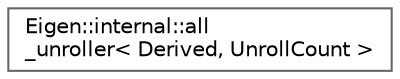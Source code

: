 digraph "类继承关系图"
{
 // LATEX_PDF_SIZE
  bgcolor="transparent";
  edge [fontname=Helvetica,fontsize=10,labelfontname=Helvetica,labelfontsize=10];
  node [fontname=Helvetica,fontsize=10,shape=box,height=0.2,width=0.4];
  rankdir="LR";
  Node0 [id="Node000000",label="Eigen::internal::all\l_unroller\< Derived, UnrollCount \>",height=0.2,width=0.4,color="grey40", fillcolor="white", style="filled",URL="$struct_eigen_1_1internal_1_1all__unroller.html",tooltip=" "];
}

